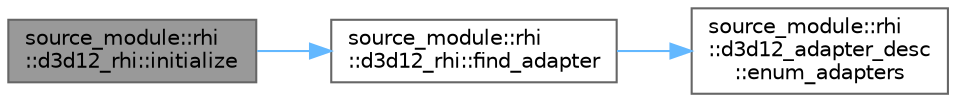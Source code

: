 digraph "source_module::rhi::d3d12_rhi::initialize"
{
 // LATEX_PDF_SIZE
  bgcolor="transparent";
  edge [fontname=Helvetica,fontsize=10,labelfontname=Helvetica,labelfontsize=10];
  node [fontname=Helvetica,fontsize=10,shape=box,height=0.2,width=0.4];
  rankdir="LR";
  Node1 [id="Node000001",label="source_module::rhi\l::d3d12_rhi::initialize",height=0.2,width=0.4,color="gray40", fillcolor="grey60", style="filled", fontcolor="black",tooltip=" "];
  Node1 -> Node2 [id="edge1_Node000001_Node000002",color="steelblue1",style="solid",tooltip=" "];
  Node2 [id="Node000002",label="source_module::rhi\l::d3d12_rhi::find_adapter",height=0.2,width=0.4,color="grey40", fillcolor="white", style="filled",URL="$classsource__module_1_1rhi_1_1d3d12__rhi.html#a81c29d9416018c3c3290ca98549dff0a",tooltip=" "];
  Node2 -> Node3 [id="edge2_Node000002_Node000003",color="steelblue1",style="solid",tooltip=" "];
  Node3 [id="Node000003",label="source_module::rhi\l::d3d12_adapter_desc\l::enum_adapters",height=0.2,width=0.4,color="grey40", fillcolor="white", style="filled",URL="$classsource__module_1_1rhi_1_1d3d12__adapter__desc.html#a5da53d8fca9cc3c34761d3a63325d737",tooltip=" "];
}
